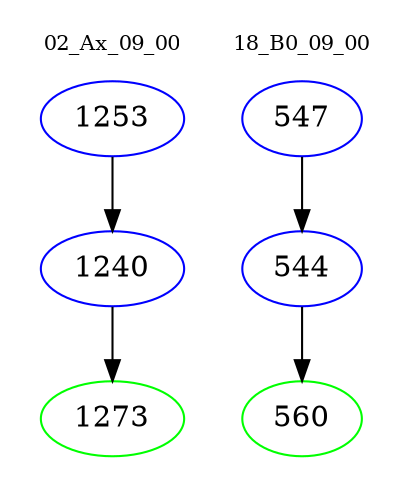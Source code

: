 digraph{
subgraph cluster_0 {
color = white
label = "02_Ax_09_00";
fontsize=10;
T0_1253 [label="1253", color="blue"]
T0_1253 -> T0_1240 [color="black"]
T0_1240 [label="1240", color="blue"]
T0_1240 -> T0_1273 [color="black"]
T0_1273 [label="1273", color="green"]
}
subgraph cluster_1 {
color = white
label = "18_B0_09_00";
fontsize=10;
T1_547 [label="547", color="blue"]
T1_547 -> T1_544 [color="black"]
T1_544 [label="544", color="blue"]
T1_544 -> T1_560 [color="black"]
T1_560 [label="560", color="green"]
}
}
